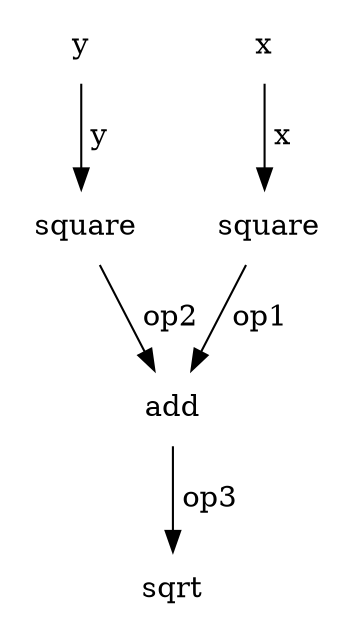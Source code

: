 digraph G {
  node [shape=none]
  square1 [label=" square"]
  square2 [label=" square"]
  x -> square1 [label=" x"]
  y -> square2 [label=" y"]
  square1 -> add [label=" op1"]
  square2 -> add [label=" op2"]
  add -> sqrt [label=" op3"]
}
